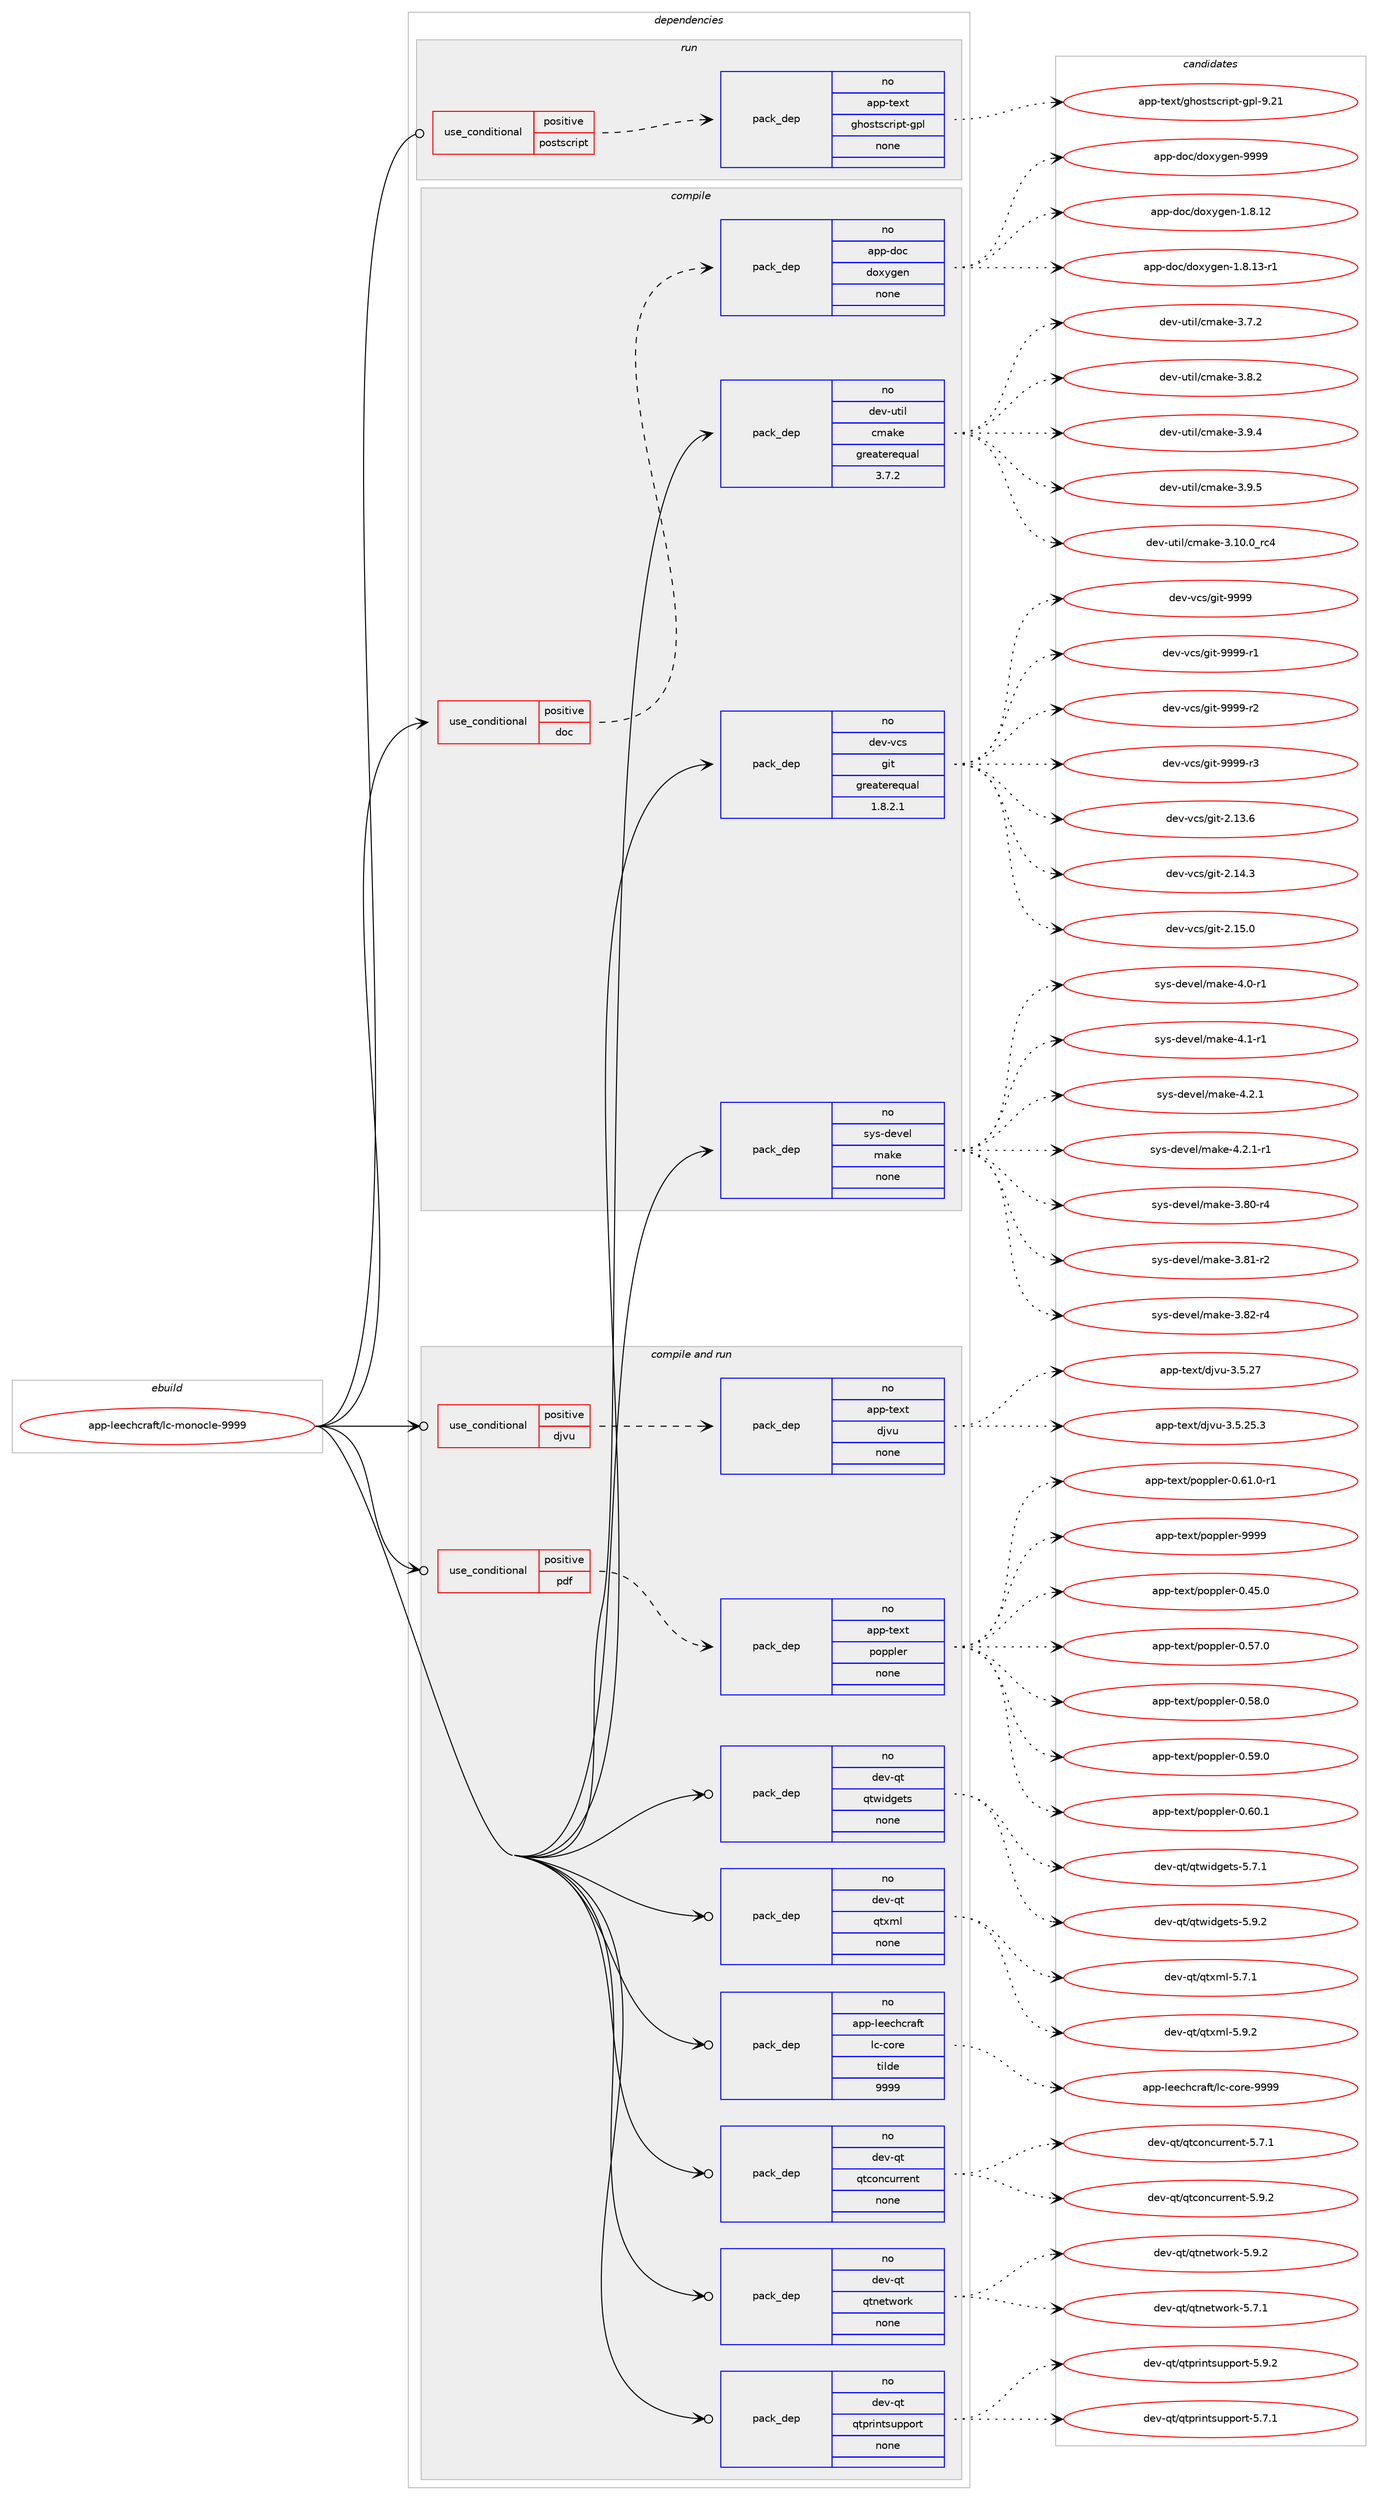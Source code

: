 digraph prolog {

# *************
# Graph options
# *************

newrank=true;
concentrate=true;
compound=true;
graph [rankdir=LR,fontname=Helvetica,fontsize=10,ranksep=1.5];#, ranksep=2.5, nodesep=0.2];
edge  [arrowhead=vee];
node  [fontname=Helvetica,fontsize=10];

# **********
# The ebuild
# **********

subgraph cluster_leftcol {
color=gray;
rank=same;
label=<<i>ebuild</i>>;
id [label="app-leechcraft/lc-monocle-9999", color=red, width=4, href="../app-leechcraft/lc-monocle-9999.svg"];
}

# ****************
# The dependencies
# ****************

subgraph cluster_midcol {
color=gray;
label=<<i>dependencies</i>>;
subgraph cluster_compile {
fillcolor="#eeeeee";
style=filled;
label=<<i>compile</i>>;
subgraph cond12124 {
dependency44736 [label=<<TABLE BORDER="0" CELLBORDER="1" CELLSPACING="0" CELLPADDING="4"><TR><TD ROWSPAN="3" CELLPADDING="10">use_conditional</TD></TR><TR><TD>positive</TD></TR><TR><TD>doc</TD></TR></TABLE>>, shape=none, color=red];
subgraph pack31872 {
dependency44737 [label=<<TABLE BORDER="0" CELLBORDER="1" CELLSPACING="0" CELLPADDING="4" WIDTH="220"><TR><TD ROWSPAN="6" CELLPADDING="30">pack_dep</TD></TR><TR><TD WIDTH="110">no</TD></TR><TR><TD>app-doc</TD></TR><TR><TD>doxygen</TD></TR><TR><TD>none</TD></TR><TR><TD></TD></TR></TABLE>>, shape=none, color=blue];
}
dependency44736:e -> dependency44737:w [weight=20,style="dashed",arrowhead="vee"];
}
id:e -> dependency44736:w [weight=20,style="solid",arrowhead="vee"];
subgraph pack31873 {
dependency44738 [label=<<TABLE BORDER="0" CELLBORDER="1" CELLSPACING="0" CELLPADDING="4" WIDTH="220"><TR><TD ROWSPAN="6" CELLPADDING="30">pack_dep</TD></TR><TR><TD WIDTH="110">no</TD></TR><TR><TD>dev-util</TD></TR><TR><TD>cmake</TD></TR><TR><TD>greaterequal</TD></TR><TR><TD>3.7.2</TD></TR></TABLE>>, shape=none, color=blue];
}
id:e -> dependency44738:w [weight=20,style="solid",arrowhead="vee"];
subgraph pack31874 {
dependency44739 [label=<<TABLE BORDER="0" CELLBORDER="1" CELLSPACING="0" CELLPADDING="4" WIDTH="220"><TR><TD ROWSPAN="6" CELLPADDING="30">pack_dep</TD></TR><TR><TD WIDTH="110">no</TD></TR><TR><TD>dev-vcs</TD></TR><TR><TD>git</TD></TR><TR><TD>greaterequal</TD></TR><TR><TD>1.8.2.1</TD></TR></TABLE>>, shape=none, color=blue];
}
id:e -> dependency44739:w [weight=20,style="solid",arrowhead="vee"];
subgraph pack31875 {
dependency44740 [label=<<TABLE BORDER="0" CELLBORDER="1" CELLSPACING="0" CELLPADDING="4" WIDTH="220"><TR><TD ROWSPAN="6" CELLPADDING="30">pack_dep</TD></TR><TR><TD WIDTH="110">no</TD></TR><TR><TD>sys-devel</TD></TR><TR><TD>make</TD></TR><TR><TD>none</TD></TR><TR><TD></TD></TR></TABLE>>, shape=none, color=blue];
}
id:e -> dependency44740:w [weight=20,style="solid",arrowhead="vee"];
}
subgraph cluster_compileandrun {
fillcolor="#eeeeee";
style=filled;
label=<<i>compile and run</i>>;
subgraph cond12125 {
dependency44741 [label=<<TABLE BORDER="0" CELLBORDER="1" CELLSPACING="0" CELLPADDING="4"><TR><TD ROWSPAN="3" CELLPADDING="10">use_conditional</TD></TR><TR><TD>positive</TD></TR><TR><TD>djvu</TD></TR></TABLE>>, shape=none, color=red];
subgraph pack31876 {
dependency44742 [label=<<TABLE BORDER="0" CELLBORDER="1" CELLSPACING="0" CELLPADDING="4" WIDTH="220"><TR><TD ROWSPAN="6" CELLPADDING="30">pack_dep</TD></TR><TR><TD WIDTH="110">no</TD></TR><TR><TD>app-text</TD></TR><TR><TD>djvu</TD></TR><TR><TD>none</TD></TR><TR><TD></TD></TR></TABLE>>, shape=none, color=blue];
}
dependency44741:e -> dependency44742:w [weight=20,style="dashed",arrowhead="vee"];
}
id:e -> dependency44741:w [weight=20,style="solid",arrowhead="odotvee"];
subgraph cond12126 {
dependency44743 [label=<<TABLE BORDER="0" CELLBORDER="1" CELLSPACING="0" CELLPADDING="4"><TR><TD ROWSPAN="3" CELLPADDING="10">use_conditional</TD></TR><TR><TD>positive</TD></TR><TR><TD>pdf</TD></TR></TABLE>>, shape=none, color=red];
subgraph pack31877 {
dependency44744 [label=<<TABLE BORDER="0" CELLBORDER="1" CELLSPACING="0" CELLPADDING="4" WIDTH="220"><TR><TD ROWSPAN="6" CELLPADDING="30">pack_dep</TD></TR><TR><TD WIDTH="110">no</TD></TR><TR><TD>app-text</TD></TR><TR><TD>poppler</TD></TR><TR><TD>none</TD></TR><TR><TD></TD></TR></TABLE>>, shape=none, color=blue];
}
dependency44743:e -> dependency44744:w [weight=20,style="dashed",arrowhead="vee"];
}
id:e -> dependency44743:w [weight=20,style="solid",arrowhead="odotvee"];
subgraph pack31878 {
dependency44745 [label=<<TABLE BORDER="0" CELLBORDER="1" CELLSPACING="0" CELLPADDING="4" WIDTH="220"><TR><TD ROWSPAN="6" CELLPADDING="30">pack_dep</TD></TR><TR><TD WIDTH="110">no</TD></TR><TR><TD>app-leechcraft</TD></TR><TR><TD>lc-core</TD></TR><TR><TD>tilde</TD></TR><TR><TD>9999</TD></TR></TABLE>>, shape=none, color=blue];
}
id:e -> dependency44745:w [weight=20,style="solid",arrowhead="odotvee"];
subgraph pack31879 {
dependency44746 [label=<<TABLE BORDER="0" CELLBORDER="1" CELLSPACING="0" CELLPADDING="4" WIDTH="220"><TR><TD ROWSPAN="6" CELLPADDING="30">pack_dep</TD></TR><TR><TD WIDTH="110">no</TD></TR><TR><TD>dev-qt</TD></TR><TR><TD>qtconcurrent</TD></TR><TR><TD>none</TD></TR><TR><TD></TD></TR></TABLE>>, shape=none, color=blue];
}
id:e -> dependency44746:w [weight=20,style="solid",arrowhead="odotvee"];
subgraph pack31880 {
dependency44747 [label=<<TABLE BORDER="0" CELLBORDER="1" CELLSPACING="0" CELLPADDING="4" WIDTH="220"><TR><TD ROWSPAN="6" CELLPADDING="30">pack_dep</TD></TR><TR><TD WIDTH="110">no</TD></TR><TR><TD>dev-qt</TD></TR><TR><TD>qtnetwork</TD></TR><TR><TD>none</TD></TR><TR><TD></TD></TR></TABLE>>, shape=none, color=blue];
}
id:e -> dependency44747:w [weight=20,style="solid",arrowhead="odotvee"];
subgraph pack31881 {
dependency44748 [label=<<TABLE BORDER="0" CELLBORDER="1" CELLSPACING="0" CELLPADDING="4" WIDTH="220"><TR><TD ROWSPAN="6" CELLPADDING="30">pack_dep</TD></TR><TR><TD WIDTH="110">no</TD></TR><TR><TD>dev-qt</TD></TR><TR><TD>qtprintsupport</TD></TR><TR><TD>none</TD></TR><TR><TD></TD></TR></TABLE>>, shape=none, color=blue];
}
id:e -> dependency44748:w [weight=20,style="solid",arrowhead="odotvee"];
subgraph pack31882 {
dependency44749 [label=<<TABLE BORDER="0" CELLBORDER="1" CELLSPACING="0" CELLPADDING="4" WIDTH="220"><TR><TD ROWSPAN="6" CELLPADDING="30">pack_dep</TD></TR><TR><TD WIDTH="110">no</TD></TR><TR><TD>dev-qt</TD></TR><TR><TD>qtwidgets</TD></TR><TR><TD>none</TD></TR><TR><TD></TD></TR></TABLE>>, shape=none, color=blue];
}
id:e -> dependency44749:w [weight=20,style="solid",arrowhead="odotvee"];
subgraph pack31883 {
dependency44750 [label=<<TABLE BORDER="0" CELLBORDER="1" CELLSPACING="0" CELLPADDING="4" WIDTH="220"><TR><TD ROWSPAN="6" CELLPADDING="30">pack_dep</TD></TR><TR><TD WIDTH="110">no</TD></TR><TR><TD>dev-qt</TD></TR><TR><TD>qtxml</TD></TR><TR><TD>none</TD></TR><TR><TD></TD></TR></TABLE>>, shape=none, color=blue];
}
id:e -> dependency44750:w [weight=20,style="solid",arrowhead="odotvee"];
}
subgraph cluster_run {
fillcolor="#eeeeee";
style=filled;
label=<<i>run</i>>;
subgraph cond12127 {
dependency44751 [label=<<TABLE BORDER="0" CELLBORDER="1" CELLSPACING="0" CELLPADDING="4"><TR><TD ROWSPAN="3" CELLPADDING="10">use_conditional</TD></TR><TR><TD>positive</TD></TR><TR><TD>postscript</TD></TR></TABLE>>, shape=none, color=red];
subgraph pack31884 {
dependency44752 [label=<<TABLE BORDER="0" CELLBORDER="1" CELLSPACING="0" CELLPADDING="4" WIDTH="220"><TR><TD ROWSPAN="6" CELLPADDING="30">pack_dep</TD></TR><TR><TD WIDTH="110">no</TD></TR><TR><TD>app-text</TD></TR><TR><TD>ghostscript-gpl</TD></TR><TR><TD>none</TD></TR><TR><TD></TD></TR></TABLE>>, shape=none, color=blue];
}
dependency44751:e -> dependency44752:w [weight=20,style="dashed",arrowhead="vee"];
}
id:e -> dependency44751:w [weight=20,style="solid",arrowhead="odot"];
}
}

# **************
# The candidates
# **************

subgraph cluster_choices {
rank=same;
color=gray;
label=<<i>candidates</i>>;

subgraph choice31872 {
color=black;
nodesep=1;
choice9711211245100111994710011112012110310111045494656464950 [label="app-doc/doxygen-1.8.12", color=red, width=4,href="../app-doc/doxygen-1.8.12.svg"];
choice97112112451001119947100111120121103101110454946564649514511449 [label="app-doc/doxygen-1.8.13-r1", color=red, width=4,href="../app-doc/doxygen-1.8.13-r1.svg"];
choice971121124510011199471001111201211031011104557575757 [label="app-doc/doxygen-9999", color=red, width=4,href="../app-doc/doxygen-9999.svg"];
dependency44737:e -> choice9711211245100111994710011112012110310111045494656464950:w [style=dotted,weight="100"];
dependency44737:e -> choice97112112451001119947100111120121103101110454946564649514511449:w [style=dotted,weight="100"];
dependency44737:e -> choice971121124510011199471001111201211031011104557575757:w [style=dotted,weight="100"];
}
subgraph choice31873 {
color=black;
nodesep=1;
choice1001011184511711610510847991099710710145514649484648951149952 [label="dev-util/cmake-3.10.0_rc4", color=red, width=4,href="../dev-util/cmake-3.10.0_rc4.svg"];
choice10010111845117116105108479910997107101455146554650 [label="dev-util/cmake-3.7.2", color=red, width=4,href="../dev-util/cmake-3.7.2.svg"];
choice10010111845117116105108479910997107101455146564650 [label="dev-util/cmake-3.8.2", color=red, width=4,href="../dev-util/cmake-3.8.2.svg"];
choice10010111845117116105108479910997107101455146574652 [label="dev-util/cmake-3.9.4", color=red, width=4,href="../dev-util/cmake-3.9.4.svg"];
choice10010111845117116105108479910997107101455146574653 [label="dev-util/cmake-3.9.5", color=red, width=4,href="../dev-util/cmake-3.9.5.svg"];
dependency44738:e -> choice1001011184511711610510847991099710710145514649484648951149952:w [style=dotted,weight="100"];
dependency44738:e -> choice10010111845117116105108479910997107101455146554650:w [style=dotted,weight="100"];
dependency44738:e -> choice10010111845117116105108479910997107101455146564650:w [style=dotted,weight="100"];
dependency44738:e -> choice10010111845117116105108479910997107101455146574652:w [style=dotted,weight="100"];
dependency44738:e -> choice10010111845117116105108479910997107101455146574653:w [style=dotted,weight="100"];
}
subgraph choice31874 {
color=black;
nodesep=1;
choice10010111845118991154710310511645504649514654 [label="dev-vcs/git-2.13.6", color=red, width=4,href="../dev-vcs/git-2.13.6.svg"];
choice10010111845118991154710310511645504649524651 [label="dev-vcs/git-2.14.3", color=red, width=4,href="../dev-vcs/git-2.14.3.svg"];
choice10010111845118991154710310511645504649534648 [label="dev-vcs/git-2.15.0", color=red, width=4,href="../dev-vcs/git-2.15.0.svg"];
choice1001011184511899115471031051164557575757 [label="dev-vcs/git-9999", color=red, width=4,href="../dev-vcs/git-9999.svg"];
choice10010111845118991154710310511645575757574511449 [label="dev-vcs/git-9999-r1", color=red, width=4,href="../dev-vcs/git-9999-r1.svg"];
choice10010111845118991154710310511645575757574511450 [label="dev-vcs/git-9999-r2", color=red, width=4,href="../dev-vcs/git-9999-r2.svg"];
choice10010111845118991154710310511645575757574511451 [label="dev-vcs/git-9999-r3", color=red, width=4,href="../dev-vcs/git-9999-r3.svg"];
dependency44739:e -> choice10010111845118991154710310511645504649514654:w [style=dotted,weight="100"];
dependency44739:e -> choice10010111845118991154710310511645504649524651:w [style=dotted,weight="100"];
dependency44739:e -> choice10010111845118991154710310511645504649534648:w [style=dotted,weight="100"];
dependency44739:e -> choice1001011184511899115471031051164557575757:w [style=dotted,weight="100"];
dependency44739:e -> choice10010111845118991154710310511645575757574511449:w [style=dotted,weight="100"];
dependency44739:e -> choice10010111845118991154710310511645575757574511450:w [style=dotted,weight="100"];
dependency44739:e -> choice10010111845118991154710310511645575757574511451:w [style=dotted,weight="100"];
}
subgraph choice31875 {
color=black;
nodesep=1;
choice11512111545100101118101108471099710710145514656484511452 [label="sys-devel/make-3.80-r4", color=red, width=4,href="../sys-devel/make-3.80-r4.svg"];
choice11512111545100101118101108471099710710145514656494511450 [label="sys-devel/make-3.81-r2", color=red, width=4,href="../sys-devel/make-3.81-r2.svg"];
choice11512111545100101118101108471099710710145514656504511452 [label="sys-devel/make-3.82-r4", color=red, width=4,href="../sys-devel/make-3.82-r4.svg"];
choice115121115451001011181011084710997107101455246484511449 [label="sys-devel/make-4.0-r1", color=red, width=4,href="../sys-devel/make-4.0-r1.svg"];
choice115121115451001011181011084710997107101455246494511449 [label="sys-devel/make-4.1-r1", color=red, width=4,href="../sys-devel/make-4.1-r1.svg"];
choice115121115451001011181011084710997107101455246504649 [label="sys-devel/make-4.2.1", color=red, width=4,href="../sys-devel/make-4.2.1.svg"];
choice1151211154510010111810110847109971071014552465046494511449 [label="sys-devel/make-4.2.1-r1", color=red, width=4,href="../sys-devel/make-4.2.1-r1.svg"];
dependency44740:e -> choice11512111545100101118101108471099710710145514656484511452:w [style=dotted,weight="100"];
dependency44740:e -> choice11512111545100101118101108471099710710145514656494511450:w [style=dotted,weight="100"];
dependency44740:e -> choice11512111545100101118101108471099710710145514656504511452:w [style=dotted,weight="100"];
dependency44740:e -> choice115121115451001011181011084710997107101455246484511449:w [style=dotted,weight="100"];
dependency44740:e -> choice115121115451001011181011084710997107101455246494511449:w [style=dotted,weight="100"];
dependency44740:e -> choice115121115451001011181011084710997107101455246504649:w [style=dotted,weight="100"];
dependency44740:e -> choice1151211154510010111810110847109971071014552465046494511449:w [style=dotted,weight="100"];
}
subgraph choice31876 {
color=black;
nodesep=1;
choice971121124511610112011647100106118117455146534650534651 [label="app-text/djvu-3.5.25.3", color=red, width=4,href="../app-text/djvu-3.5.25.3.svg"];
choice97112112451161011201164710010611811745514653465055 [label="app-text/djvu-3.5.27", color=red, width=4,href="../app-text/djvu-3.5.27.svg"];
dependency44742:e -> choice971121124511610112011647100106118117455146534650534651:w [style=dotted,weight="100"];
dependency44742:e -> choice97112112451161011201164710010611811745514653465055:w [style=dotted,weight="100"];
}
subgraph choice31877 {
color=black;
nodesep=1;
choice97112112451161011201164711211111211210810111445484652534648 [label="app-text/poppler-0.45.0", color=red, width=4,href="../app-text/poppler-0.45.0.svg"];
choice97112112451161011201164711211111211210810111445484653554648 [label="app-text/poppler-0.57.0", color=red, width=4,href="../app-text/poppler-0.57.0.svg"];
choice97112112451161011201164711211111211210810111445484653564648 [label="app-text/poppler-0.58.0", color=red, width=4,href="../app-text/poppler-0.58.0.svg"];
choice97112112451161011201164711211111211210810111445484653574648 [label="app-text/poppler-0.59.0", color=red, width=4,href="../app-text/poppler-0.59.0.svg"];
choice97112112451161011201164711211111211210810111445484654484649 [label="app-text/poppler-0.60.1", color=red, width=4,href="../app-text/poppler-0.60.1.svg"];
choice971121124511610112011647112111112112108101114454846544946484511449 [label="app-text/poppler-0.61.0-r1", color=red, width=4,href="../app-text/poppler-0.61.0-r1.svg"];
choice9711211245116101120116471121111121121081011144557575757 [label="app-text/poppler-9999", color=red, width=4,href="../app-text/poppler-9999.svg"];
dependency44744:e -> choice97112112451161011201164711211111211210810111445484652534648:w [style=dotted,weight="100"];
dependency44744:e -> choice97112112451161011201164711211111211210810111445484653554648:w [style=dotted,weight="100"];
dependency44744:e -> choice97112112451161011201164711211111211210810111445484653564648:w [style=dotted,weight="100"];
dependency44744:e -> choice97112112451161011201164711211111211210810111445484653574648:w [style=dotted,weight="100"];
dependency44744:e -> choice97112112451161011201164711211111211210810111445484654484649:w [style=dotted,weight="100"];
dependency44744:e -> choice971121124511610112011647112111112112108101114454846544946484511449:w [style=dotted,weight="100"];
dependency44744:e -> choice9711211245116101120116471121111121121081011144557575757:w [style=dotted,weight="100"];
}
subgraph choice31878 {
color=black;
nodesep=1;
choice9711211245108101101991049911497102116471089945991111141014557575757 [label="app-leechcraft/lc-core-9999", color=red, width=4,href="../app-leechcraft/lc-core-9999.svg"];
dependency44745:e -> choice9711211245108101101991049911497102116471089945991111141014557575757:w [style=dotted,weight="100"];
}
subgraph choice31879 {
color=black;
nodesep=1;
choice10010111845113116471131169911111099117114114101110116455346554649 [label="dev-qt/qtconcurrent-5.7.1", color=red, width=4,href="../dev-qt/qtconcurrent-5.7.1.svg"];
choice10010111845113116471131169911111099117114114101110116455346574650 [label="dev-qt/qtconcurrent-5.9.2", color=red, width=4,href="../dev-qt/qtconcurrent-5.9.2.svg"];
dependency44746:e -> choice10010111845113116471131169911111099117114114101110116455346554649:w [style=dotted,weight="100"];
dependency44746:e -> choice10010111845113116471131169911111099117114114101110116455346574650:w [style=dotted,weight="100"];
}
subgraph choice31880 {
color=black;
nodesep=1;
choice1001011184511311647113116110101116119111114107455346554649 [label="dev-qt/qtnetwork-5.7.1", color=red, width=4,href="../dev-qt/qtnetwork-5.7.1.svg"];
choice1001011184511311647113116110101116119111114107455346574650 [label="dev-qt/qtnetwork-5.9.2", color=red, width=4,href="../dev-qt/qtnetwork-5.9.2.svg"];
dependency44747:e -> choice1001011184511311647113116110101116119111114107455346554649:w [style=dotted,weight="100"];
dependency44747:e -> choice1001011184511311647113116110101116119111114107455346574650:w [style=dotted,weight="100"];
}
subgraph choice31881 {
color=black;
nodesep=1;
choice1001011184511311647113116112114105110116115117112112111114116455346554649 [label="dev-qt/qtprintsupport-5.7.1", color=red, width=4,href="../dev-qt/qtprintsupport-5.7.1.svg"];
choice1001011184511311647113116112114105110116115117112112111114116455346574650 [label="dev-qt/qtprintsupport-5.9.2", color=red, width=4,href="../dev-qt/qtprintsupport-5.9.2.svg"];
dependency44748:e -> choice1001011184511311647113116112114105110116115117112112111114116455346554649:w [style=dotted,weight="100"];
dependency44748:e -> choice1001011184511311647113116112114105110116115117112112111114116455346574650:w [style=dotted,weight="100"];
}
subgraph choice31882 {
color=black;
nodesep=1;
choice1001011184511311647113116119105100103101116115455346554649 [label="dev-qt/qtwidgets-5.7.1", color=red, width=4,href="../dev-qt/qtwidgets-5.7.1.svg"];
choice1001011184511311647113116119105100103101116115455346574650 [label="dev-qt/qtwidgets-5.9.2", color=red, width=4,href="../dev-qt/qtwidgets-5.9.2.svg"];
dependency44749:e -> choice1001011184511311647113116119105100103101116115455346554649:w [style=dotted,weight="100"];
dependency44749:e -> choice1001011184511311647113116119105100103101116115455346574650:w [style=dotted,weight="100"];
}
subgraph choice31883 {
color=black;
nodesep=1;
choice1001011184511311647113116120109108455346554649 [label="dev-qt/qtxml-5.7.1", color=red, width=4,href="../dev-qt/qtxml-5.7.1.svg"];
choice1001011184511311647113116120109108455346574650 [label="dev-qt/qtxml-5.9.2", color=red, width=4,href="../dev-qt/qtxml-5.9.2.svg"];
dependency44750:e -> choice1001011184511311647113116120109108455346554649:w [style=dotted,weight="100"];
dependency44750:e -> choice1001011184511311647113116120109108455346574650:w [style=dotted,weight="100"];
}
subgraph choice31884 {
color=black;
nodesep=1;
choice97112112451161011201164710310411111511611599114105112116451031121084557465049 [label="app-text/ghostscript-gpl-9.21", color=red, width=4,href="../app-text/ghostscript-gpl-9.21.svg"];
dependency44752:e -> choice97112112451161011201164710310411111511611599114105112116451031121084557465049:w [style=dotted,weight="100"];
}
}

}
